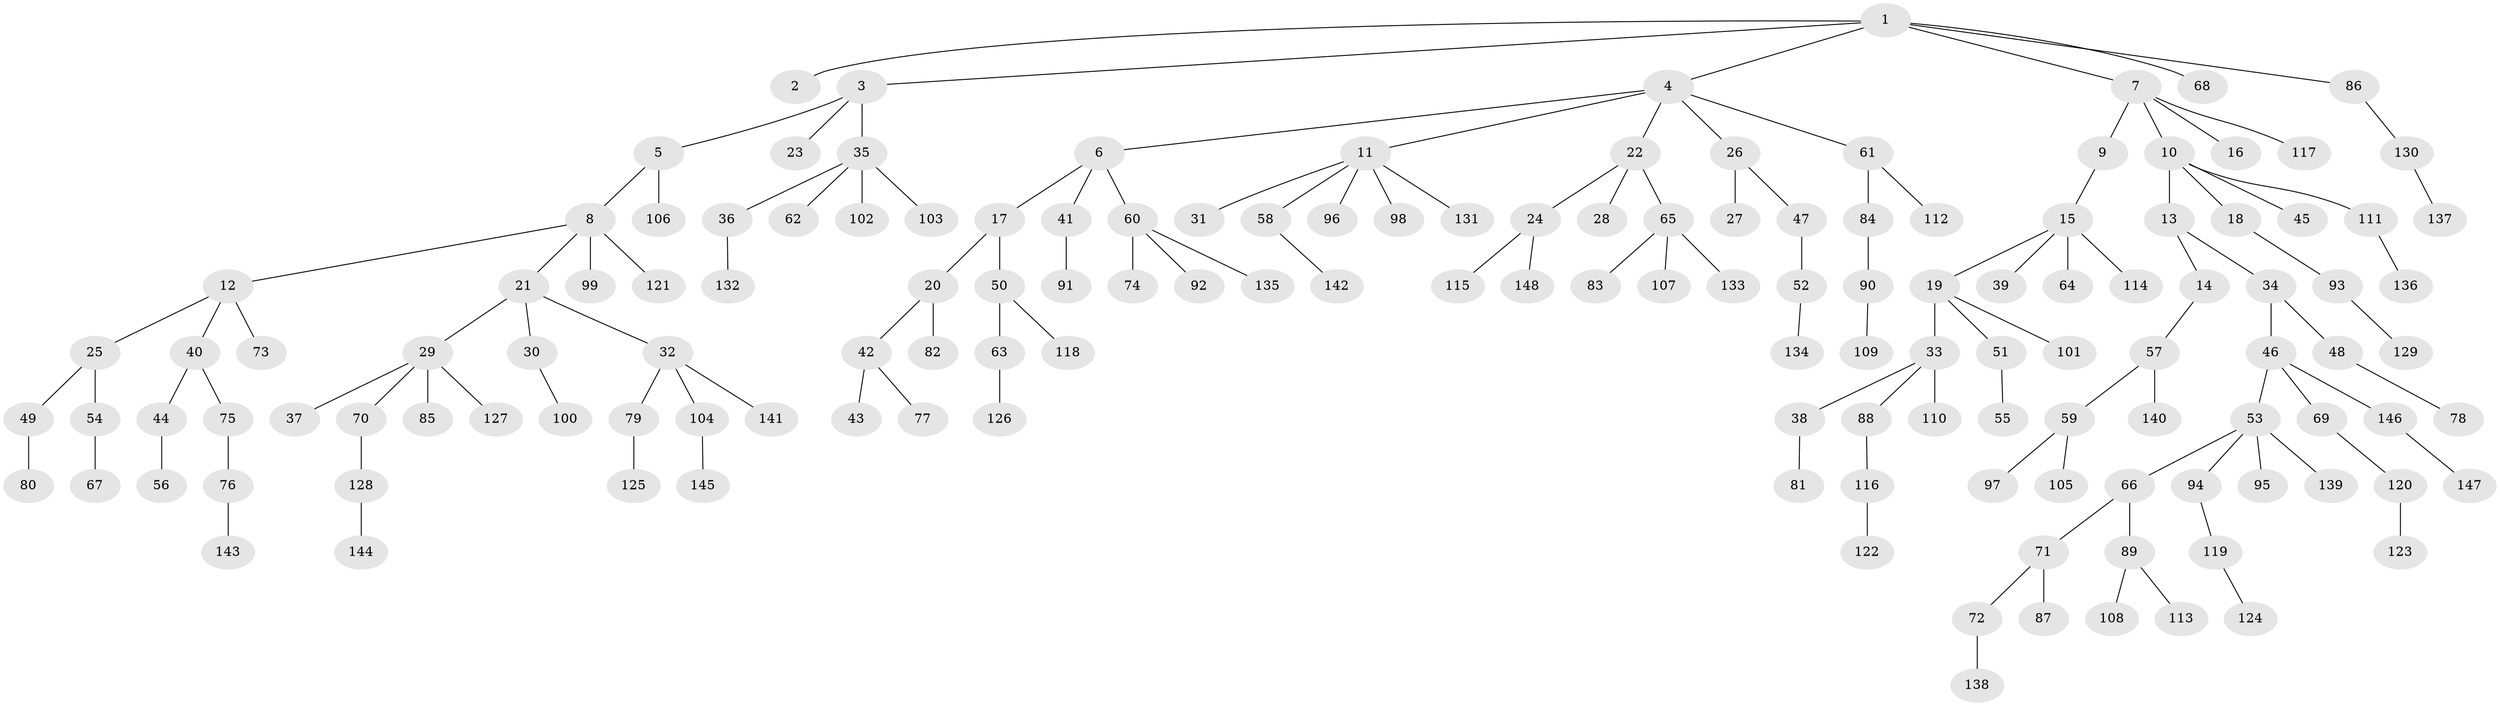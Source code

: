 // coarse degree distribution, {8: 0.019230769230769232, 1: 0.5576923076923077, 2: 0.23076923076923078, 4: 0.0673076923076923, 5: 0.028846153846153848, 3: 0.0673076923076923, 7: 0.019230769230769232, 6: 0.009615384615384616}
// Generated by graph-tools (version 1.1) at 2025/42/03/06/25 10:42:05]
// undirected, 148 vertices, 147 edges
graph export_dot {
graph [start="1"]
  node [color=gray90,style=filled];
  1;
  2;
  3;
  4;
  5;
  6;
  7;
  8;
  9;
  10;
  11;
  12;
  13;
  14;
  15;
  16;
  17;
  18;
  19;
  20;
  21;
  22;
  23;
  24;
  25;
  26;
  27;
  28;
  29;
  30;
  31;
  32;
  33;
  34;
  35;
  36;
  37;
  38;
  39;
  40;
  41;
  42;
  43;
  44;
  45;
  46;
  47;
  48;
  49;
  50;
  51;
  52;
  53;
  54;
  55;
  56;
  57;
  58;
  59;
  60;
  61;
  62;
  63;
  64;
  65;
  66;
  67;
  68;
  69;
  70;
  71;
  72;
  73;
  74;
  75;
  76;
  77;
  78;
  79;
  80;
  81;
  82;
  83;
  84;
  85;
  86;
  87;
  88;
  89;
  90;
  91;
  92;
  93;
  94;
  95;
  96;
  97;
  98;
  99;
  100;
  101;
  102;
  103;
  104;
  105;
  106;
  107;
  108;
  109;
  110;
  111;
  112;
  113;
  114;
  115;
  116;
  117;
  118;
  119;
  120;
  121;
  122;
  123;
  124;
  125;
  126;
  127;
  128;
  129;
  130;
  131;
  132;
  133;
  134;
  135;
  136;
  137;
  138;
  139;
  140;
  141;
  142;
  143;
  144;
  145;
  146;
  147;
  148;
  1 -- 2;
  1 -- 3;
  1 -- 4;
  1 -- 7;
  1 -- 68;
  1 -- 86;
  3 -- 5;
  3 -- 23;
  3 -- 35;
  4 -- 6;
  4 -- 11;
  4 -- 22;
  4 -- 26;
  4 -- 61;
  5 -- 8;
  5 -- 106;
  6 -- 17;
  6 -- 41;
  6 -- 60;
  7 -- 9;
  7 -- 10;
  7 -- 16;
  7 -- 117;
  8 -- 12;
  8 -- 21;
  8 -- 99;
  8 -- 121;
  9 -- 15;
  10 -- 13;
  10 -- 18;
  10 -- 45;
  10 -- 111;
  11 -- 31;
  11 -- 58;
  11 -- 96;
  11 -- 98;
  11 -- 131;
  12 -- 25;
  12 -- 40;
  12 -- 73;
  13 -- 14;
  13 -- 34;
  14 -- 57;
  15 -- 19;
  15 -- 39;
  15 -- 64;
  15 -- 114;
  17 -- 20;
  17 -- 50;
  18 -- 93;
  19 -- 33;
  19 -- 51;
  19 -- 101;
  20 -- 42;
  20 -- 82;
  21 -- 29;
  21 -- 30;
  21 -- 32;
  22 -- 24;
  22 -- 28;
  22 -- 65;
  24 -- 115;
  24 -- 148;
  25 -- 49;
  25 -- 54;
  26 -- 27;
  26 -- 47;
  29 -- 37;
  29 -- 70;
  29 -- 85;
  29 -- 127;
  30 -- 100;
  32 -- 79;
  32 -- 104;
  32 -- 141;
  33 -- 38;
  33 -- 88;
  33 -- 110;
  34 -- 46;
  34 -- 48;
  35 -- 36;
  35 -- 62;
  35 -- 102;
  35 -- 103;
  36 -- 132;
  38 -- 81;
  40 -- 44;
  40 -- 75;
  41 -- 91;
  42 -- 43;
  42 -- 77;
  44 -- 56;
  46 -- 53;
  46 -- 69;
  46 -- 146;
  47 -- 52;
  48 -- 78;
  49 -- 80;
  50 -- 63;
  50 -- 118;
  51 -- 55;
  52 -- 134;
  53 -- 66;
  53 -- 94;
  53 -- 95;
  53 -- 139;
  54 -- 67;
  57 -- 59;
  57 -- 140;
  58 -- 142;
  59 -- 97;
  59 -- 105;
  60 -- 74;
  60 -- 92;
  60 -- 135;
  61 -- 84;
  61 -- 112;
  63 -- 126;
  65 -- 83;
  65 -- 107;
  65 -- 133;
  66 -- 71;
  66 -- 89;
  69 -- 120;
  70 -- 128;
  71 -- 72;
  71 -- 87;
  72 -- 138;
  75 -- 76;
  76 -- 143;
  79 -- 125;
  84 -- 90;
  86 -- 130;
  88 -- 116;
  89 -- 108;
  89 -- 113;
  90 -- 109;
  93 -- 129;
  94 -- 119;
  104 -- 145;
  111 -- 136;
  116 -- 122;
  119 -- 124;
  120 -- 123;
  128 -- 144;
  130 -- 137;
  146 -- 147;
}
